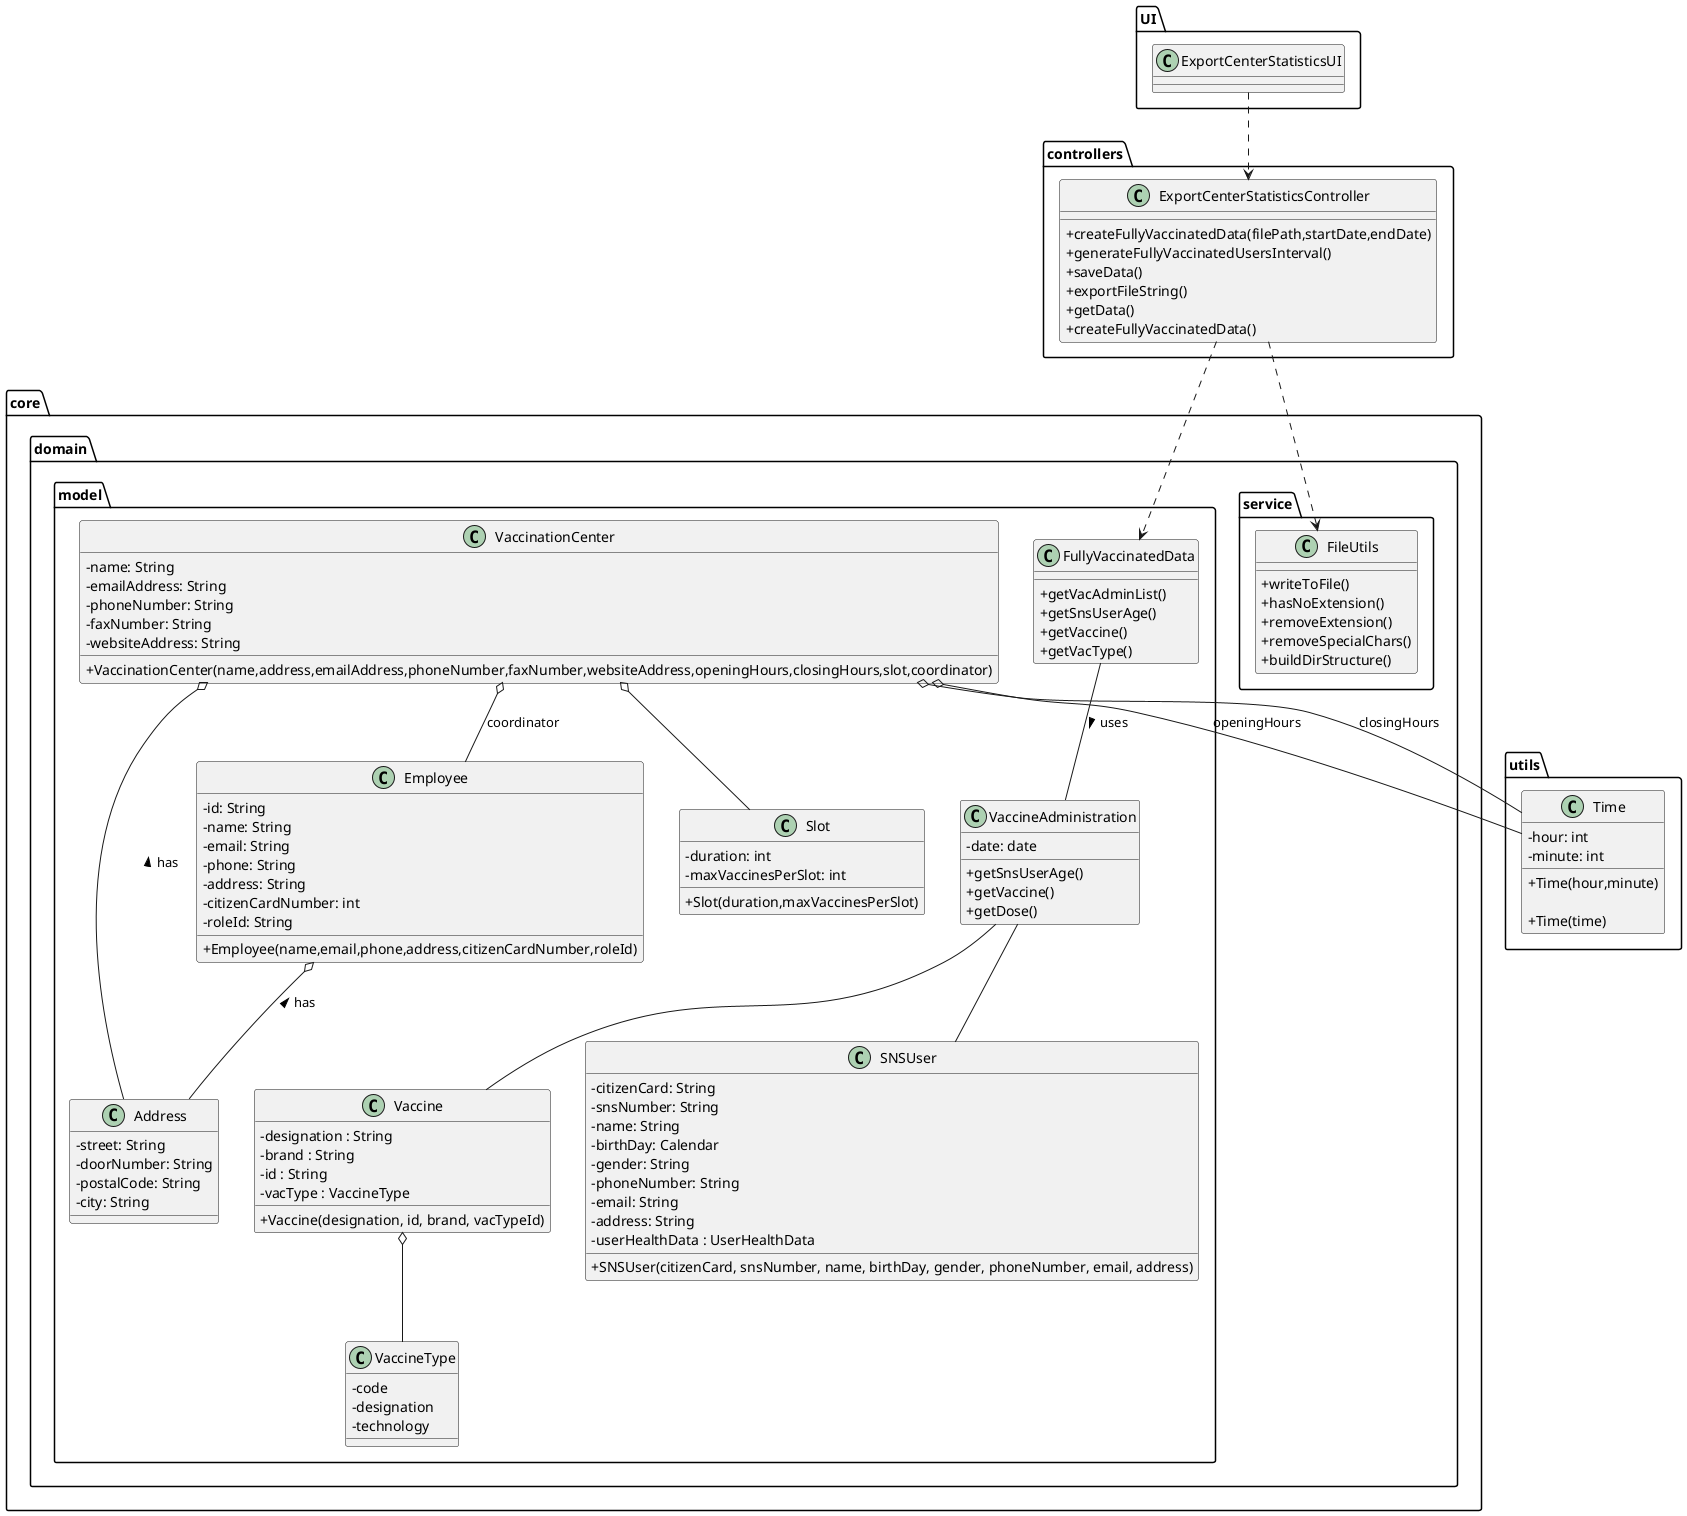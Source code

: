@startuml US15_CD
skinparam classAttributeIconSize 0

package UI {
class ExportCenterStatisticsUI {}
}

package controllers {
     class ExportCenterStatisticsController {
       +createFullyVaccinatedData(filePath,startDate,endDate)
       +generateFullyVaccinatedUsersInterval()
       +saveData()
       +exportFileString()
       +getData()
       +createFullyVaccinatedData()
     }
}

   package utils {
     class Time {
       - hour: int
       - minute: int
       +Time(hour,minute)

       +Time(time)
     }
   }

package core {
  package domain {

    package service {

class FileUtils {
  +writeToFile()
  +hasNoExtension()
  +removeExtension()
  +removeSpecialChars()
  +buildDirStructure()
}
}

    package model {

class FullyVaccinatedData {
    +getVacAdminList()
    +getSnsUserAge()
    +getVaccine()
    +getVacType()
    }

class VaccineAdministration {
  -date: date
  +getSnsUserAge()
  +getVaccine()
  +getDose()
}

class VaccinationCenter {
    - name: String
    - emailAddress: String
    - phoneNumber: String
    - faxNumber: String
    - websiteAddress: String

    +VaccinationCenter(name,address,emailAddress,phoneNumber,faxNumber,websiteAddress,openingHours,closingHours,slot,coordinator)
}


class Employee {
    -id: String 
    -name: String 
    -email: String 
    -phone: String 
    -address: String 
    -citizenCardNumber: int 
    -roleId: String 

    +Employee(name,email,phone,address,citizenCardNumber,roleId)
}

class Slot {
    -duration: int
    -maxVaccinesPerSlot: int

    +Slot(duration,maxVaccinesPerSlot)
}

class Vaccine {
  -designation : String
  -brand : String
  -id : String
  -vacType : VaccineType

  +Vaccine(designation, id, brand, vacTypeId)
}

class VaccineType {
  -code
  -designation
  -technology 
}

class SNSUser {
  - citizenCard: String
  - snsNumber: String
  - name: String
  - birthDay: Calendar
  - gender: String
  - phoneNumber: String
  - email: String
  - address: String
  - userHealthData : UserHealthData
  + SNSUser(citizenCard, snsNumber, name, birthDay, gender, phoneNumber, email, address)
}

class Address {
  - street: String
  - doorNumber: String
  - postalCode: String
  - city: String
}


}

}


ExportCenterStatisticsUI ..> ExportCenterStatisticsController

VaccinationCenter o-- Employee : coordinator
VaccinationCenter o-- Time : openingHours
VaccinationCenter o-- Time : closingHours
VaccinationCenter o-- Slot
VaccinationCenter o-- Address : has <

Vaccine o-- VaccineType

Employee o-- Address : has <

VaccineAdministration -- Vaccine
VaccineAdministration -- SNSUser

FullyVaccinatedData -- VaccineAdministration : uses >

FileUtils <.. ExportCenterStatisticsController

ExportCenterStatisticsController ..> FullyVaccinatedData

@enduml